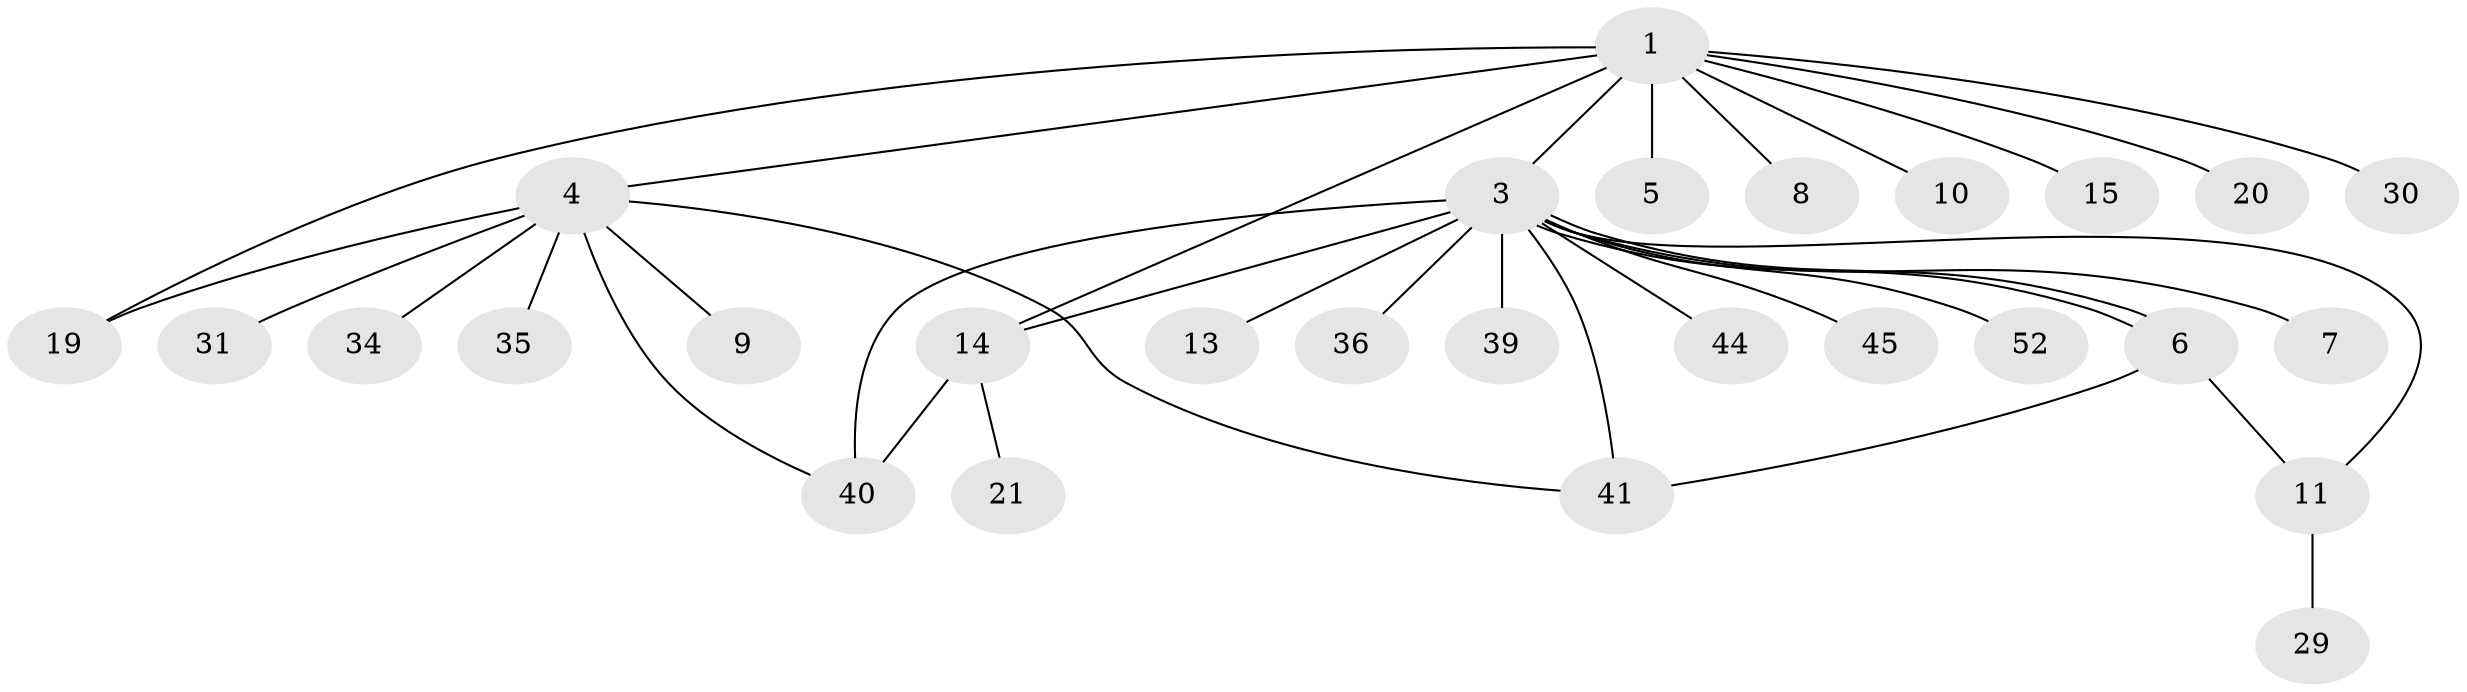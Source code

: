 // original degree distribution, {6: 0.05263157894736842, 17: 0.017543859649122806, 10: 0.017543859649122806, 2: 0.15789473684210525, 5: 0.03508771929824561, 1: 0.543859649122807, 4: 0.07017543859649122, 3: 0.10526315789473684}
// Generated by graph-tools (version 1.1) at 2025/14/03/09/25 04:14:30]
// undirected, 28 vertices, 35 edges
graph export_dot {
graph [start="1"]
  node [color=gray90,style=filled];
  1 [super="+26+12+2"];
  3 [super="+17+54"];
  4 [super="+23+28+24+25"];
  5;
  6 [super="+22"];
  7;
  8;
  9;
  10;
  11 [super="+32+55+57"];
  13;
  14 [super="+18+16"];
  15;
  19 [super="+53"];
  20;
  21;
  29;
  30;
  31;
  34 [super="+43"];
  35;
  36;
  39;
  40 [super="+56+42"];
  41 [super="+51+49"];
  44;
  45 [super="+48"];
  52;
  1 -- 4;
  1 -- 5 [weight=2];
  1 -- 30;
  1 -- 14;
  1 -- 15;
  1 -- 3;
  1 -- 19;
  1 -- 20;
  1 -- 8;
  1 -- 10;
  3 -- 6;
  3 -- 6;
  3 -- 7;
  3 -- 11;
  3 -- 13;
  3 -- 36;
  3 -- 39;
  3 -- 40 [weight=2];
  3 -- 44;
  3 -- 45;
  3 -- 52;
  3 -- 41;
  3 -- 14;
  4 -- 9;
  4 -- 31;
  4 -- 34;
  4 -- 35;
  4 -- 40;
  4 -- 19;
  4 -- 41;
  6 -- 11;
  6 -- 41;
  11 -- 29;
  14 -- 40;
  14 -- 21;
}
